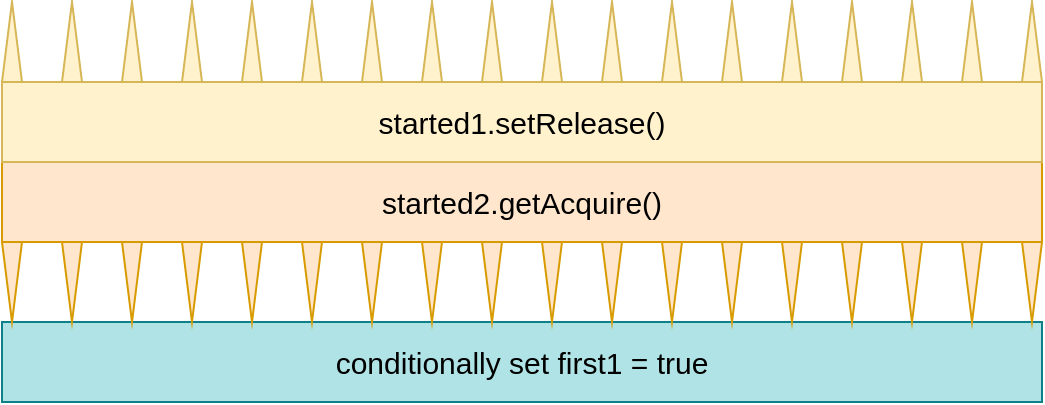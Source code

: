 <mxfile version="27.0.5">
  <diagram name="Page-1" id="RbxCdI34Sj1kPQ7Frh3S">
    <mxGraphModel dx="946" dy="584" grid="1" gridSize="10" guides="1" tooltips="1" connect="1" arrows="1" fold="1" page="1" pageScale="1" pageWidth="850" pageHeight="1100" math="0" shadow="0">
      <root>
        <mxCell id="0" />
        <mxCell id="1" parent="0" />
        <mxCell id="ugGrOQstR5L4s_zac0gk-53" value="conditionally set first1 = true" style="rounded=0;whiteSpace=wrap;html=1;fillColor=#b0e3e6;strokeColor=#0e8088;fontSize=15;" parent="1" vertex="1">
          <mxGeometry x="180" y="320" width="520" height="40" as="geometry" />
        </mxCell>
        <mxCell id="ugGrOQstR5L4s_zac0gk-1" value="started2.getAcquire()" style="rounded=0;whiteSpace=wrap;html=1;fillColor=#ffe6cc;strokeColor=#d79b00;fontSize=15;" parent="1" vertex="1">
          <mxGeometry x="180" y="240" width="520" height="40" as="geometry" />
        </mxCell>
        <mxCell id="-HgeQT6ilEQTKK5qact2-1" value="" style="group" vertex="1" connectable="0" parent="1">
          <mxGeometry x="180" y="280" width="520" height="40" as="geometry" />
        </mxCell>
        <mxCell id="ugGrOQstR5L4s_zac0gk-2" value="" style="triangle;whiteSpace=wrap;html=1;direction=south;fillColor=#ffe6cc;strokeColor=#d79b00;" parent="-HgeQT6ilEQTKK5qact2-1" vertex="1">
          <mxGeometry width="10" height="40" as="geometry" />
        </mxCell>
        <mxCell id="cBVyUDvvDOi_Fv5vH1XP-8" value="" style="triangle;whiteSpace=wrap;html=1;direction=south;fillColor=#ffe6cc;strokeColor=#d79b00;" parent="-HgeQT6ilEQTKK5qact2-1" vertex="1">
          <mxGeometry x="30" width="10" height="40" as="geometry" />
        </mxCell>
        <mxCell id="cBVyUDvvDOi_Fv5vH1XP-10" value="" style="triangle;whiteSpace=wrap;html=1;direction=south;fillColor=#ffe6cc;strokeColor=#d79b00;" parent="-HgeQT6ilEQTKK5qact2-1" vertex="1">
          <mxGeometry x="60" width="10" height="40" as="geometry" />
        </mxCell>
        <mxCell id="cBVyUDvvDOi_Fv5vH1XP-11" value="" style="triangle;whiteSpace=wrap;html=1;direction=south;fillColor=#ffe6cc;strokeColor=#d79b00;" parent="-HgeQT6ilEQTKK5qact2-1" vertex="1">
          <mxGeometry x="90" width="10" height="40" as="geometry" />
        </mxCell>
        <mxCell id="cBVyUDvvDOi_Fv5vH1XP-12" value="" style="triangle;whiteSpace=wrap;html=1;direction=south;fillColor=#ffe6cc;strokeColor=#d79b00;" parent="-HgeQT6ilEQTKK5qact2-1" vertex="1">
          <mxGeometry x="120" width="10" height="40" as="geometry" />
        </mxCell>
        <mxCell id="cBVyUDvvDOi_Fv5vH1XP-13" value="" style="triangle;whiteSpace=wrap;html=1;direction=south;fillColor=#ffe6cc;strokeColor=#d79b00;" parent="-HgeQT6ilEQTKK5qact2-1" vertex="1">
          <mxGeometry x="150" width="10" height="40" as="geometry" />
        </mxCell>
        <mxCell id="cBVyUDvvDOi_Fv5vH1XP-14" value="" style="triangle;whiteSpace=wrap;html=1;direction=south;fillColor=#ffe6cc;strokeColor=#d79b00;" parent="-HgeQT6ilEQTKK5qact2-1" vertex="1">
          <mxGeometry x="180" width="10" height="40" as="geometry" />
        </mxCell>
        <mxCell id="cBVyUDvvDOi_Fv5vH1XP-15" value="" style="triangle;whiteSpace=wrap;html=1;direction=south;fillColor=#ffe6cc;strokeColor=#d79b00;" parent="-HgeQT6ilEQTKK5qact2-1" vertex="1">
          <mxGeometry x="210" width="10" height="40" as="geometry" />
        </mxCell>
        <mxCell id="cBVyUDvvDOi_Fv5vH1XP-16" value="" style="triangle;whiteSpace=wrap;html=1;direction=south;fillColor=#ffe6cc;strokeColor=#d79b00;" parent="-HgeQT6ilEQTKK5qact2-1" vertex="1">
          <mxGeometry x="240" width="10" height="40" as="geometry" />
        </mxCell>
        <mxCell id="cBVyUDvvDOi_Fv5vH1XP-17" value="" style="triangle;whiteSpace=wrap;html=1;direction=south;fillColor=#ffe6cc;strokeColor=#d79b00;" parent="-HgeQT6ilEQTKK5qact2-1" vertex="1">
          <mxGeometry x="270" width="10" height="40" as="geometry" />
        </mxCell>
        <mxCell id="cBVyUDvvDOi_Fv5vH1XP-18" value="" style="triangle;whiteSpace=wrap;html=1;direction=south;fillColor=#ffe6cc;strokeColor=#d79b00;" parent="-HgeQT6ilEQTKK5qact2-1" vertex="1">
          <mxGeometry x="300" width="10" height="40" as="geometry" />
        </mxCell>
        <mxCell id="cBVyUDvvDOi_Fv5vH1XP-19" value="" style="triangle;whiteSpace=wrap;html=1;direction=south;fillColor=#ffe6cc;strokeColor=#d79b00;" parent="-HgeQT6ilEQTKK5qact2-1" vertex="1">
          <mxGeometry x="330" width="10" height="40" as="geometry" />
        </mxCell>
        <mxCell id="cBVyUDvvDOi_Fv5vH1XP-20" value="" style="triangle;whiteSpace=wrap;html=1;direction=south;fillColor=#ffe6cc;strokeColor=#d79b00;" parent="-HgeQT6ilEQTKK5qact2-1" vertex="1">
          <mxGeometry x="360" width="10" height="40" as="geometry" />
        </mxCell>
        <mxCell id="cBVyUDvvDOi_Fv5vH1XP-21" value="" style="triangle;whiteSpace=wrap;html=1;direction=south;fillColor=#ffe6cc;strokeColor=#d79b00;" parent="-HgeQT6ilEQTKK5qact2-1" vertex="1">
          <mxGeometry x="390" width="10" height="40" as="geometry" />
        </mxCell>
        <mxCell id="cBVyUDvvDOi_Fv5vH1XP-22" value="" style="triangle;whiteSpace=wrap;html=1;direction=south;fillColor=#ffe6cc;strokeColor=#d79b00;" parent="-HgeQT6ilEQTKK5qact2-1" vertex="1">
          <mxGeometry x="420" width="10" height="40" as="geometry" />
        </mxCell>
        <mxCell id="cBVyUDvvDOi_Fv5vH1XP-23" value="" style="triangle;whiteSpace=wrap;html=1;direction=south;fillColor=#ffe6cc;strokeColor=#d79b00;" parent="-HgeQT6ilEQTKK5qact2-1" vertex="1">
          <mxGeometry x="450" width="10" height="40" as="geometry" />
        </mxCell>
        <mxCell id="cBVyUDvvDOi_Fv5vH1XP-24" value="" style="triangle;whiteSpace=wrap;html=1;direction=south;fillColor=#ffe6cc;strokeColor=#d79b00;" parent="-HgeQT6ilEQTKK5qact2-1" vertex="1">
          <mxGeometry x="480" width="10" height="40" as="geometry" />
        </mxCell>
        <mxCell id="cBVyUDvvDOi_Fv5vH1XP-25" value="" style="triangle;whiteSpace=wrap;html=1;direction=south;fillColor=#ffe6cc;strokeColor=#d79b00;" parent="-HgeQT6ilEQTKK5qact2-1" vertex="1">
          <mxGeometry x="510" width="10" height="40" as="geometry" />
        </mxCell>
        <mxCell id="-HgeQT6ilEQTKK5qact2-21" value="started1.setRelease()" style="rounded=0;whiteSpace=wrap;html=1;fillColor=#fff2cc;strokeColor=#d6b656;fontSize=15;" vertex="1" parent="1">
          <mxGeometry x="180" y="200" width="520" height="40" as="geometry" />
        </mxCell>
        <mxCell id="-HgeQT6ilEQTKK5qact2-3" value="" style="triangle;whiteSpace=wrap;html=1;direction=south;fillColor=#fff2cc;strokeColor=#d6b656;rotation=-180;container=0;" vertex="1" parent="1">
          <mxGeometry x="690" y="160" width="10" height="40" as="geometry" />
        </mxCell>
        <mxCell id="-HgeQT6ilEQTKK5qact2-4" value="" style="triangle;whiteSpace=wrap;html=1;direction=south;fillColor=#fff2cc;strokeColor=#d6b656;rotation=-180;container=0;" vertex="1" parent="1">
          <mxGeometry x="660" y="160" width="10" height="40" as="geometry" />
        </mxCell>
        <mxCell id="-HgeQT6ilEQTKK5qact2-5" value="" style="triangle;whiteSpace=wrap;html=1;direction=south;fillColor=#fff2cc;strokeColor=#d6b656;rotation=-180;container=0;" vertex="1" parent="1">
          <mxGeometry x="630" y="160" width="10" height="40" as="geometry" />
        </mxCell>
        <mxCell id="-HgeQT6ilEQTKK5qact2-6" value="" style="triangle;whiteSpace=wrap;html=1;direction=south;fillColor=#fff2cc;strokeColor=#d6b656;rotation=-180;container=0;" vertex="1" parent="1">
          <mxGeometry x="600" y="160" width="10" height="40" as="geometry" />
        </mxCell>
        <mxCell id="-HgeQT6ilEQTKK5qact2-7" value="" style="triangle;whiteSpace=wrap;html=1;direction=south;fillColor=#fff2cc;strokeColor=#d6b656;rotation=-180;container=0;" vertex="1" parent="1">
          <mxGeometry x="570" y="160" width="10" height="40" as="geometry" />
        </mxCell>
        <mxCell id="-HgeQT6ilEQTKK5qact2-8" value="" style="triangle;whiteSpace=wrap;html=1;direction=south;fillColor=#fff2cc;strokeColor=#d6b656;rotation=-180;container=0;" vertex="1" parent="1">
          <mxGeometry x="540" y="160" width="10" height="40" as="geometry" />
        </mxCell>
        <mxCell id="-HgeQT6ilEQTKK5qact2-9" value="" style="triangle;whiteSpace=wrap;html=1;direction=south;fillColor=#fff2cc;strokeColor=#d6b656;rotation=-180;container=0;" vertex="1" parent="1">
          <mxGeometry x="510" y="160" width="10" height="40" as="geometry" />
        </mxCell>
        <mxCell id="-HgeQT6ilEQTKK5qact2-10" value="" style="triangle;whiteSpace=wrap;html=1;direction=south;fillColor=#fff2cc;strokeColor=#d6b656;rotation=-180;container=0;" vertex="1" parent="1">
          <mxGeometry x="480" y="160" width="10" height="40" as="geometry" />
        </mxCell>
        <mxCell id="-HgeQT6ilEQTKK5qact2-11" value="" style="triangle;whiteSpace=wrap;html=1;direction=south;fillColor=#fff2cc;strokeColor=#d6b656;rotation=-180;container=0;" vertex="1" parent="1">
          <mxGeometry x="450" y="160" width="10" height="40" as="geometry" />
        </mxCell>
        <mxCell id="-HgeQT6ilEQTKK5qact2-12" value="" style="triangle;whiteSpace=wrap;html=1;direction=south;fillColor=#fff2cc;strokeColor=#d6b656;rotation=-180;container=0;" vertex="1" parent="1">
          <mxGeometry x="420" y="160" width="10" height="40" as="geometry" />
        </mxCell>
        <mxCell id="-HgeQT6ilEQTKK5qact2-13" value="" style="triangle;whiteSpace=wrap;html=1;direction=south;fillColor=#fff2cc;strokeColor=#d6b656;rotation=-180;container=0;" vertex="1" parent="1">
          <mxGeometry x="390" y="160" width="10" height="40" as="geometry" />
        </mxCell>
        <mxCell id="-HgeQT6ilEQTKK5qact2-14" value="" style="triangle;whiteSpace=wrap;html=1;direction=south;fillColor=#fff2cc;strokeColor=#d6b656;rotation=-180;container=0;" vertex="1" parent="1">
          <mxGeometry x="360" y="160" width="10" height="40" as="geometry" />
        </mxCell>
        <mxCell id="-HgeQT6ilEQTKK5qact2-15" value="" style="triangle;whiteSpace=wrap;html=1;direction=south;fillColor=#fff2cc;strokeColor=#d6b656;rotation=-180;container=0;" vertex="1" parent="1">
          <mxGeometry x="330" y="160" width="10" height="40" as="geometry" />
        </mxCell>
        <mxCell id="-HgeQT6ilEQTKK5qact2-16" value="" style="triangle;whiteSpace=wrap;html=1;direction=south;fillColor=#fff2cc;strokeColor=#d6b656;rotation=-180;container=0;" vertex="1" parent="1">
          <mxGeometry x="300" y="160" width="10" height="40" as="geometry" />
        </mxCell>
        <mxCell id="-HgeQT6ilEQTKK5qact2-17" value="" style="triangle;whiteSpace=wrap;html=1;direction=south;fillColor=#fff2cc;strokeColor=#d6b656;rotation=-180;container=0;" vertex="1" parent="1">
          <mxGeometry x="270" y="160" width="10" height="40" as="geometry" />
        </mxCell>
        <mxCell id="-HgeQT6ilEQTKK5qact2-18" value="" style="triangle;whiteSpace=wrap;html=1;direction=south;fillColor=#fff2cc;strokeColor=#d6b656;rotation=-180;container=0;" vertex="1" parent="1">
          <mxGeometry x="240" y="160" width="10" height="40" as="geometry" />
        </mxCell>
        <mxCell id="-HgeQT6ilEQTKK5qact2-19" value="" style="triangle;whiteSpace=wrap;html=1;direction=south;fillColor=#fff2cc;strokeColor=#d6b656;rotation=-180;container=0;" vertex="1" parent="1">
          <mxGeometry x="210" y="160" width="10" height="40" as="geometry" />
        </mxCell>
        <mxCell id="-HgeQT6ilEQTKK5qact2-20" value="" style="triangle;whiteSpace=wrap;html=1;direction=south;fillColor=#fff2cc;strokeColor=#d6b656;rotation=-180;container=0;" vertex="1" parent="1">
          <mxGeometry x="180" y="160" width="10" height="40" as="geometry" />
        </mxCell>
      </root>
    </mxGraphModel>
  </diagram>
</mxfile>
